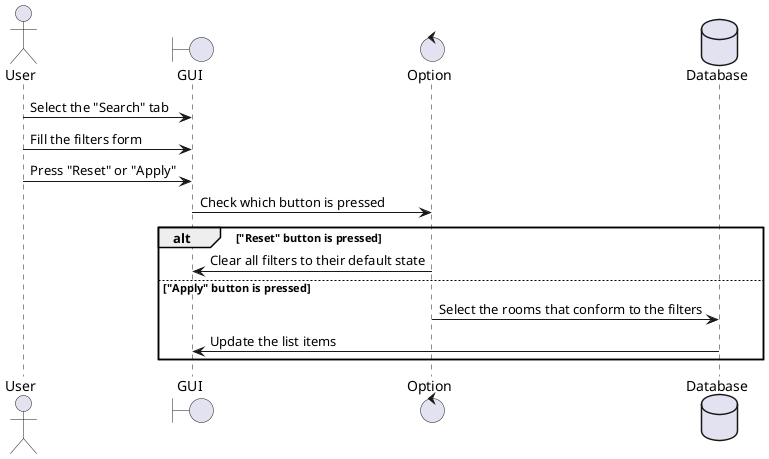 @startuml search-rooms

actor User as U
boundary GUI as G
control Option as O
database Database as D

U -> G : Select the "Search" tab
U -> G : Fill the filters form 
U -> G : Press "Reset" or "Apply"
G -> O : Check which button is pressed
alt "Reset" button is pressed
    O -> G : Clear all filters to their default state
else "Apply" button is pressed
    O -> D : Select the rooms that conform to the filters
    D -> G : Update the list items
end


@enduml

